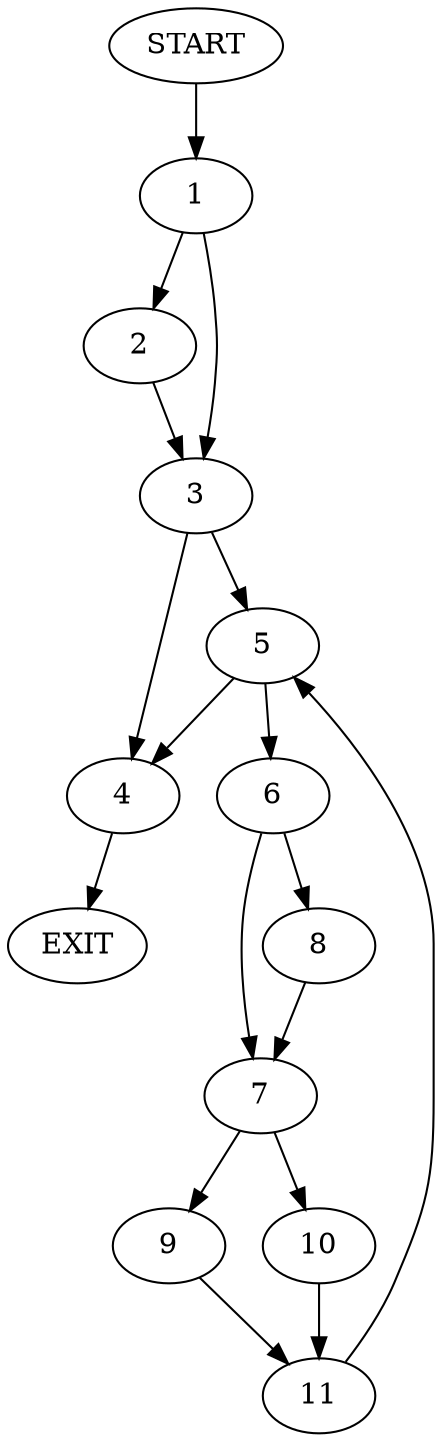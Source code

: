 digraph {
0 [label="START"]
12 [label="EXIT"]
0 -> 1
1 -> 2
1 -> 3
2 -> 3
3 -> 4
3 -> 5
4 -> 12
5 -> 4
5 -> 6
6 -> 7
6 -> 8
8 -> 7
7 -> 9
7 -> 10
10 -> 11
9 -> 11
11 -> 5
}

